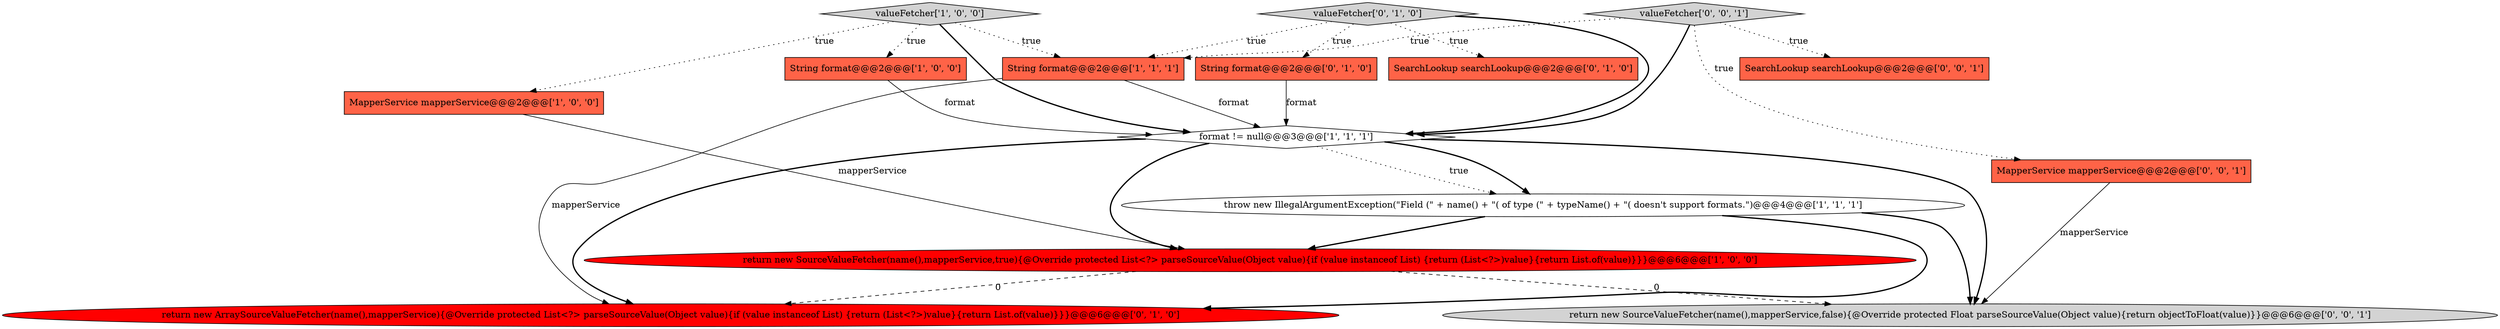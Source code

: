 digraph {
9 [style = filled, label = "return new ArraySourceValueFetcher(name(),mapperService){@Override protected List<?> parseSourceValue(Object value){if (value instanceof List) {return (List<?>)value}{return List.of(value)}}}@@@6@@@['0', '1', '0']", fillcolor = red, shape = ellipse image = "AAA1AAABBB2BBB"];
1 [style = filled, label = "return new SourceValueFetcher(name(),mapperService,true){@Override protected List<?> parseSourceValue(Object value){if (value instanceof List) {return (List<?>)value}{return List.of(value)}}}@@@6@@@['1', '0', '0']", fillcolor = red, shape = ellipse image = "AAA1AAABBB1BBB"];
8 [style = filled, label = "SearchLookup searchLookup@@@2@@@['0', '1', '0']", fillcolor = tomato, shape = box image = "AAA0AAABBB2BBB"];
0 [style = filled, label = "format != null@@@3@@@['1', '1', '1']", fillcolor = white, shape = diamond image = "AAA0AAABBB1BBB"];
4 [style = filled, label = "throw new IllegalArgumentException(\"Field (\" + name() + \"( of type (\" + typeName() + \"( doesn't support formats.\")@@@4@@@['1', '1', '1']", fillcolor = white, shape = ellipse image = "AAA0AAABBB1BBB"];
11 [style = filled, label = "MapperService mapperService@@@2@@@['0', '0', '1']", fillcolor = tomato, shape = box image = "AAA0AAABBB3BBB"];
5 [style = filled, label = "valueFetcher['1', '0', '0']", fillcolor = lightgray, shape = diamond image = "AAA0AAABBB1BBB"];
10 [style = filled, label = "valueFetcher['0', '1', '0']", fillcolor = lightgray, shape = diamond image = "AAA0AAABBB2BBB"];
2 [style = filled, label = "MapperService mapperService@@@2@@@['1', '0', '0']", fillcolor = tomato, shape = box image = "AAA0AAABBB1BBB"];
13 [style = filled, label = "valueFetcher['0', '0', '1']", fillcolor = lightgray, shape = diamond image = "AAA0AAABBB3BBB"];
14 [style = filled, label = "return new SourceValueFetcher(name(),mapperService,false){@Override protected Float parseSourceValue(Object value){return objectToFloat(value)}}@@@6@@@['0', '0', '1']", fillcolor = lightgray, shape = ellipse image = "AAA0AAABBB3BBB"];
7 [style = filled, label = "String format@@@2@@@['0', '1', '0']", fillcolor = tomato, shape = box image = "AAA0AAABBB2BBB"];
3 [style = filled, label = "String format@@@2@@@['1', '0', '0']", fillcolor = tomato, shape = box image = "AAA0AAABBB1BBB"];
12 [style = filled, label = "SearchLookup searchLookup@@@2@@@['0', '0', '1']", fillcolor = tomato, shape = box image = "AAA0AAABBB3BBB"];
6 [style = filled, label = "String format@@@2@@@['1', '1', '1']", fillcolor = tomato, shape = box image = "AAA0AAABBB1BBB"];
13->6 [style = dotted, label="true"];
4->9 [style = bold, label=""];
10->8 [style = dotted, label="true"];
10->6 [style = dotted, label="true"];
0->9 [style = bold, label=""];
4->14 [style = bold, label=""];
3->0 [style = solid, label="format"];
13->12 [style = dotted, label="true"];
1->14 [style = dashed, label="0"];
0->4 [style = dotted, label="true"];
5->6 [style = dotted, label="true"];
1->9 [style = dashed, label="0"];
5->3 [style = dotted, label="true"];
6->9 [style = solid, label="mapperService"];
7->0 [style = solid, label="format"];
0->14 [style = bold, label=""];
6->0 [style = solid, label="format"];
5->0 [style = bold, label=""];
0->4 [style = bold, label=""];
0->1 [style = bold, label=""];
10->0 [style = bold, label=""];
11->14 [style = solid, label="mapperService"];
13->11 [style = dotted, label="true"];
13->0 [style = bold, label=""];
4->1 [style = bold, label=""];
10->7 [style = dotted, label="true"];
2->1 [style = solid, label="mapperService"];
5->2 [style = dotted, label="true"];
}
